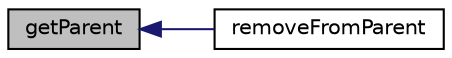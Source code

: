 digraph "getParent"
{
  edge [fontname="Helvetica",fontsize="10",labelfontname="Helvetica",labelfontsize="10"];
  node [fontname="Helvetica",fontsize="10",shape=record];
  rankdir="LR";
  Node1 [label="getParent",height=0.2,width=0.4,color="black", fillcolor="grey75", style="filled", fontcolor="black"];
  Node1 -> Node2 [dir="back",color="midnightblue",fontsize="10",style="solid",fontname="Helvetica"];
  Node2 [label="removeFromParent",height=0.2,width=0.4,color="black", fillcolor="white", style="filled",URL="$_abstract_decorator_8h.html#a7ad72c4e9256314a9be2823d000b8dbe"];
}
